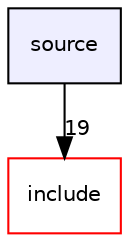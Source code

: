 digraph "source" {
  bgcolor=transparent;
  compound=true
  node [ fontsize="10", fontname="Helvetica"];
  edge [ labelfontsize="10", labelfontname="Helvetica"];
  dir_b2f33c71d4aa5e7af42a1ca61ff5af1b [shape=box, label="source", style="filled", fillcolor="#eeeeff", pencolor="black", URL="dir_b2f33c71d4aa5e7af42a1ca61ff5af1b.html"];
  dir_d44c64559bbebec7f509842c48db8b23 [shape=box label="include" color="red" URL="dir_d44c64559bbebec7f509842c48db8b23.html"];
  dir_b2f33c71d4aa5e7af42a1ca61ff5af1b->dir_d44c64559bbebec7f509842c48db8b23 [headlabel="19", labeldistance=1.5 headhref="dir_000005_000002.html"];
}
